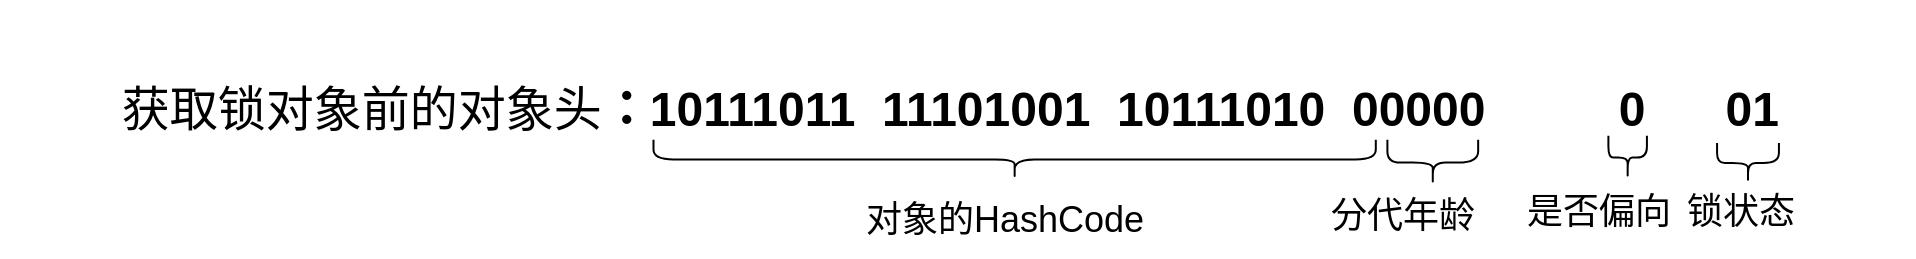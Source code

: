 <mxfile version="16.0.0" type="github">
  <diagram id="tm-nALROagj8iYamRgqU" name="第 1 页">
    <mxGraphModel dx="865" dy="483" grid="1" gridSize="10" guides="1" tooltips="1" connect="1" arrows="1" fold="1" page="1" pageScale="1" pageWidth="827" pageHeight="1169" math="0" shadow="0">
      <root>
        <mxCell id="0" />
        <mxCell id="1" parent="0" />
        <mxCell id="p4Hp8FtgV2sdefWnoZf5-1" value="&lt;font&gt;&lt;font style=&quot;font-size: 24px&quot;&gt;获取锁对象前的对象头&lt;/font&gt;&lt;span style=&quot;font-weight: bold ; font-size: 24px&quot;&gt;：10111011&amp;nbsp; 11101001&amp;nbsp; 10111010&amp;nbsp; 00000&amp;nbsp; &amp;nbsp; &amp;nbsp; &amp;nbsp; &amp;nbsp; 0&amp;nbsp; &amp;nbsp; &amp;nbsp; 01&amp;nbsp;&lt;/span&gt;&lt;/font&gt;" style="text;html=1;strokeColor=none;fillColor=none;align=center;verticalAlign=middle;whiteSpace=wrap;rounded=0;" vertex="1" parent="1">
          <mxGeometry x="183" y="200" width="957" height="110" as="geometry" />
        </mxCell>
        <mxCell id="p4Hp8FtgV2sdefWnoZf5-2" value="" style="shape=curlyBracket;whiteSpace=wrap;html=1;rounded=1;flipH=1;fontSize=24;rotation=90;" vertex="1" parent="1">
          <mxGeometry x="680.45" y="99.15" width="19.75" height="361.15" as="geometry" />
        </mxCell>
        <mxCell id="p4Hp8FtgV2sdefWnoZf5-3" value="&lt;font style=&quot;font-size: 18px ; font-weight: normal&quot;&gt;对象的HashCode&lt;/font&gt;" style="text;strokeColor=none;fillColor=none;html=1;fontSize=24;fontStyle=1;verticalAlign=middle;align=center;" vertex="1" parent="1">
          <mxGeometry x="635.16" y="288.38" width="100" height="40" as="geometry" />
        </mxCell>
        <mxCell id="p4Hp8FtgV2sdefWnoZf5-4" value="" style="shape=curlyBracket;whiteSpace=wrap;html=1;rounded=1;flipH=1;fontSize=24;rotation=90;size=0.5;" vertex="1" parent="1">
          <mxGeometry x="888" y="258.61" width="22.78" height="45.39" as="geometry" />
        </mxCell>
        <mxCell id="p4Hp8FtgV2sdefWnoZf5-5" value="&lt;span style=&quot;font-size: 18px ; font-weight: 400&quot;&gt;分代年龄&lt;/span&gt;" style="text;strokeColor=none;fillColor=none;html=1;fontSize=24;fontStyle=1;verticalAlign=middle;align=center;" vertex="1" parent="1">
          <mxGeometry x="840.0" y="290.93" width="88.32" height="30.74" as="geometry" />
        </mxCell>
        <mxCell id="p4Hp8FtgV2sdefWnoZf5-6" value="" style="shape=curlyBracket;whiteSpace=wrap;html=1;rounded=1;flipH=1;fontSize=24;rotation=90;size=0.5;" vertex="1" parent="1">
          <mxGeometry x="986" y="269.12" width="21.66" height="19.26" as="geometry" />
        </mxCell>
        <mxCell id="p4Hp8FtgV2sdefWnoZf5-8" value="" style="shape=curlyBracket;whiteSpace=wrap;html=1;rounded=1;flipH=1;fontSize=24;rotation=90;size=0.5;" vertex="1" parent="1">
          <mxGeometry x="1047" y="266.07" width="20" height="30.93" as="geometry" />
        </mxCell>
        <mxCell id="p4Hp8FtgV2sdefWnoZf5-9" value="&lt;span style=&quot;font-size: 18px ; font-weight: 400&quot;&gt;锁状态&lt;/span&gt;" style="text;strokeColor=none;fillColor=none;html=1;fontSize=24;fontStyle=1;verticalAlign=middle;align=center;" vertex="1" parent="1">
          <mxGeometry x="1028" y="285.93" width="50" height="35.74" as="geometry" />
        </mxCell>
        <mxCell id="p4Hp8FtgV2sdefWnoZf5-10" value="&lt;span style=&quot;font-size: 18px ; font-weight: 400&quot;&gt;是否偏向&lt;/span&gt;" style="text;strokeColor=none;fillColor=none;html=1;fontSize=24;fontStyle=1;verticalAlign=middle;align=center;" vertex="1" parent="1">
          <mxGeometry x="935.67" y="288.43" width="93.33" height="31.57" as="geometry" />
        </mxCell>
      </root>
    </mxGraphModel>
  </diagram>
</mxfile>
